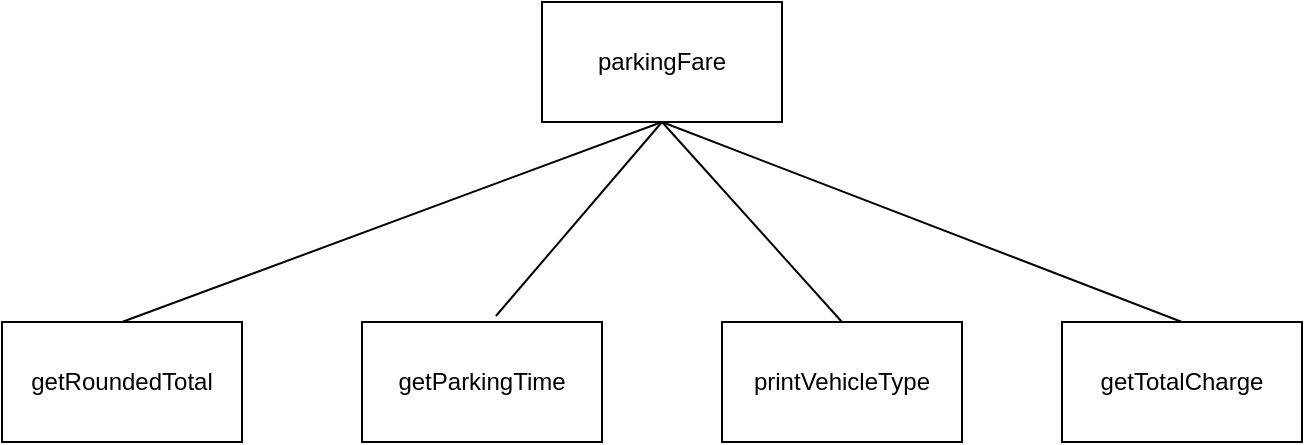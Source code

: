 <mxfile version="22.1.11" type="device">
  <diagram name="Page-1" id="J8OuQL5FMywUZONYwAJy">
    <mxGraphModel dx="1434" dy="771" grid="1" gridSize="10" guides="1" tooltips="1" connect="1" arrows="1" fold="1" page="1" pageScale="1" pageWidth="850" pageHeight="1100" math="0" shadow="0">
      <root>
        <mxCell id="0" />
        <mxCell id="1" parent="0" />
        <mxCell id="nItoL184UcGT4dP8J8fd-1" value="parkingFare" style="rounded=0;whiteSpace=wrap;html=1;" vertex="1" parent="1">
          <mxGeometry x="410" width="120" height="60" as="geometry" />
        </mxCell>
        <mxCell id="nItoL184UcGT4dP8J8fd-2" value="getRoundedTotal" style="rounded=0;whiteSpace=wrap;html=1;" vertex="1" parent="1">
          <mxGeometry x="140" y="160" width="120" height="60" as="geometry" />
        </mxCell>
        <mxCell id="nItoL184UcGT4dP8J8fd-3" value="getTotalCharge" style="rounded=0;whiteSpace=wrap;html=1;" vertex="1" parent="1">
          <mxGeometry x="670" y="160" width="120" height="60" as="geometry" />
        </mxCell>
        <mxCell id="nItoL184UcGT4dP8J8fd-4" value="printVehicleType" style="rounded=0;whiteSpace=wrap;html=1;" vertex="1" parent="1">
          <mxGeometry x="500" y="160" width="120" height="60" as="geometry" />
        </mxCell>
        <mxCell id="nItoL184UcGT4dP8J8fd-5" value="getParkingTime" style="rounded=0;whiteSpace=wrap;html=1;" vertex="1" parent="1">
          <mxGeometry x="320" y="160" width="120" height="60" as="geometry" />
        </mxCell>
        <mxCell id="nItoL184UcGT4dP8J8fd-6" value="" style="endArrow=none;html=1;rounded=0;exitX=0.5;exitY=0;exitDx=0;exitDy=0;entryX=0.5;entryY=1;entryDx=0;entryDy=0;" edge="1" parent="1" source="nItoL184UcGT4dP8J8fd-3" target="nItoL184UcGT4dP8J8fd-1">
          <mxGeometry width="50" height="50" relative="1" as="geometry">
            <mxPoint x="400" y="420" as="sourcePoint" />
            <mxPoint x="440" y="60" as="targetPoint" />
          </mxGeometry>
        </mxCell>
        <mxCell id="nItoL184UcGT4dP8J8fd-7" value="" style="endArrow=none;html=1;rounded=0;exitX=0.5;exitY=0;exitDx=0;exitDy=0;entryX=0.5;entryY=1;entryDx=0;entryDy=0;" edge="1" parent="1" source="nItoL184UcGT4dP8J8fd-4" target="nItoL184UcGT4dP8J8fd-1">
          <mxGeometry width="50" height="50" relative="1" as="geometry">
            <mxPoint x="400" y="420" as="sourcePoint" />
            <mxPoint x="440" y="60" as="targetPoint" />
          </mxGeometry>
        </mxCell>
        <mxCell id="nItoL184UcGT4dP8J8fd-8" value="" style="endArrow=none;html=1;rounded=0;entryX=0.5;entryY=1;entryDx=0;entryDy=0;exitX=0.558;exitY=-0.05;exitDx=0;exitDy=0;exitPerimeter=0;" edge="1" parent="1" source="nItoL184UcGT4dP8J8fd-5" target="nItoL184UcGT4dP8J8fd-1">
          <mxGeometry width="50" height="50" relative="1" as="geometry">
            <mxPoint x="400" y="420" as="sourcePoint" />
            <mxPoint x="450" y="370" as="targetPoint" />
          </mxGeometry>
        </mxCell>
        <mxCell id="nItoL184UcGT4dP8J8fd-9" value="" style="endArrow=none;html=1;rounded=0;entryX=0.5;entryY=1;entryDx=0;entryDy=0;exitX=0.5;exitY=0;exitDx=0;exitDy=0;" edge="1" parent="1" source="nItoL184UcGT4dP8J8fd-2" target="nItoL184UcGT4dP8J8fd-1">
          <mxGeometry width="50" height="50" relative="1" as="geometry">
            <mxPoint x="400" y="420" as="sourcePoint" />
            <mxPoint x="450" y="370" as="targetPoint" />
          </mxGeometry>
        </mxCell>
      </root>
    </mxGraphModel>
  </diagram>
</mxfile>
